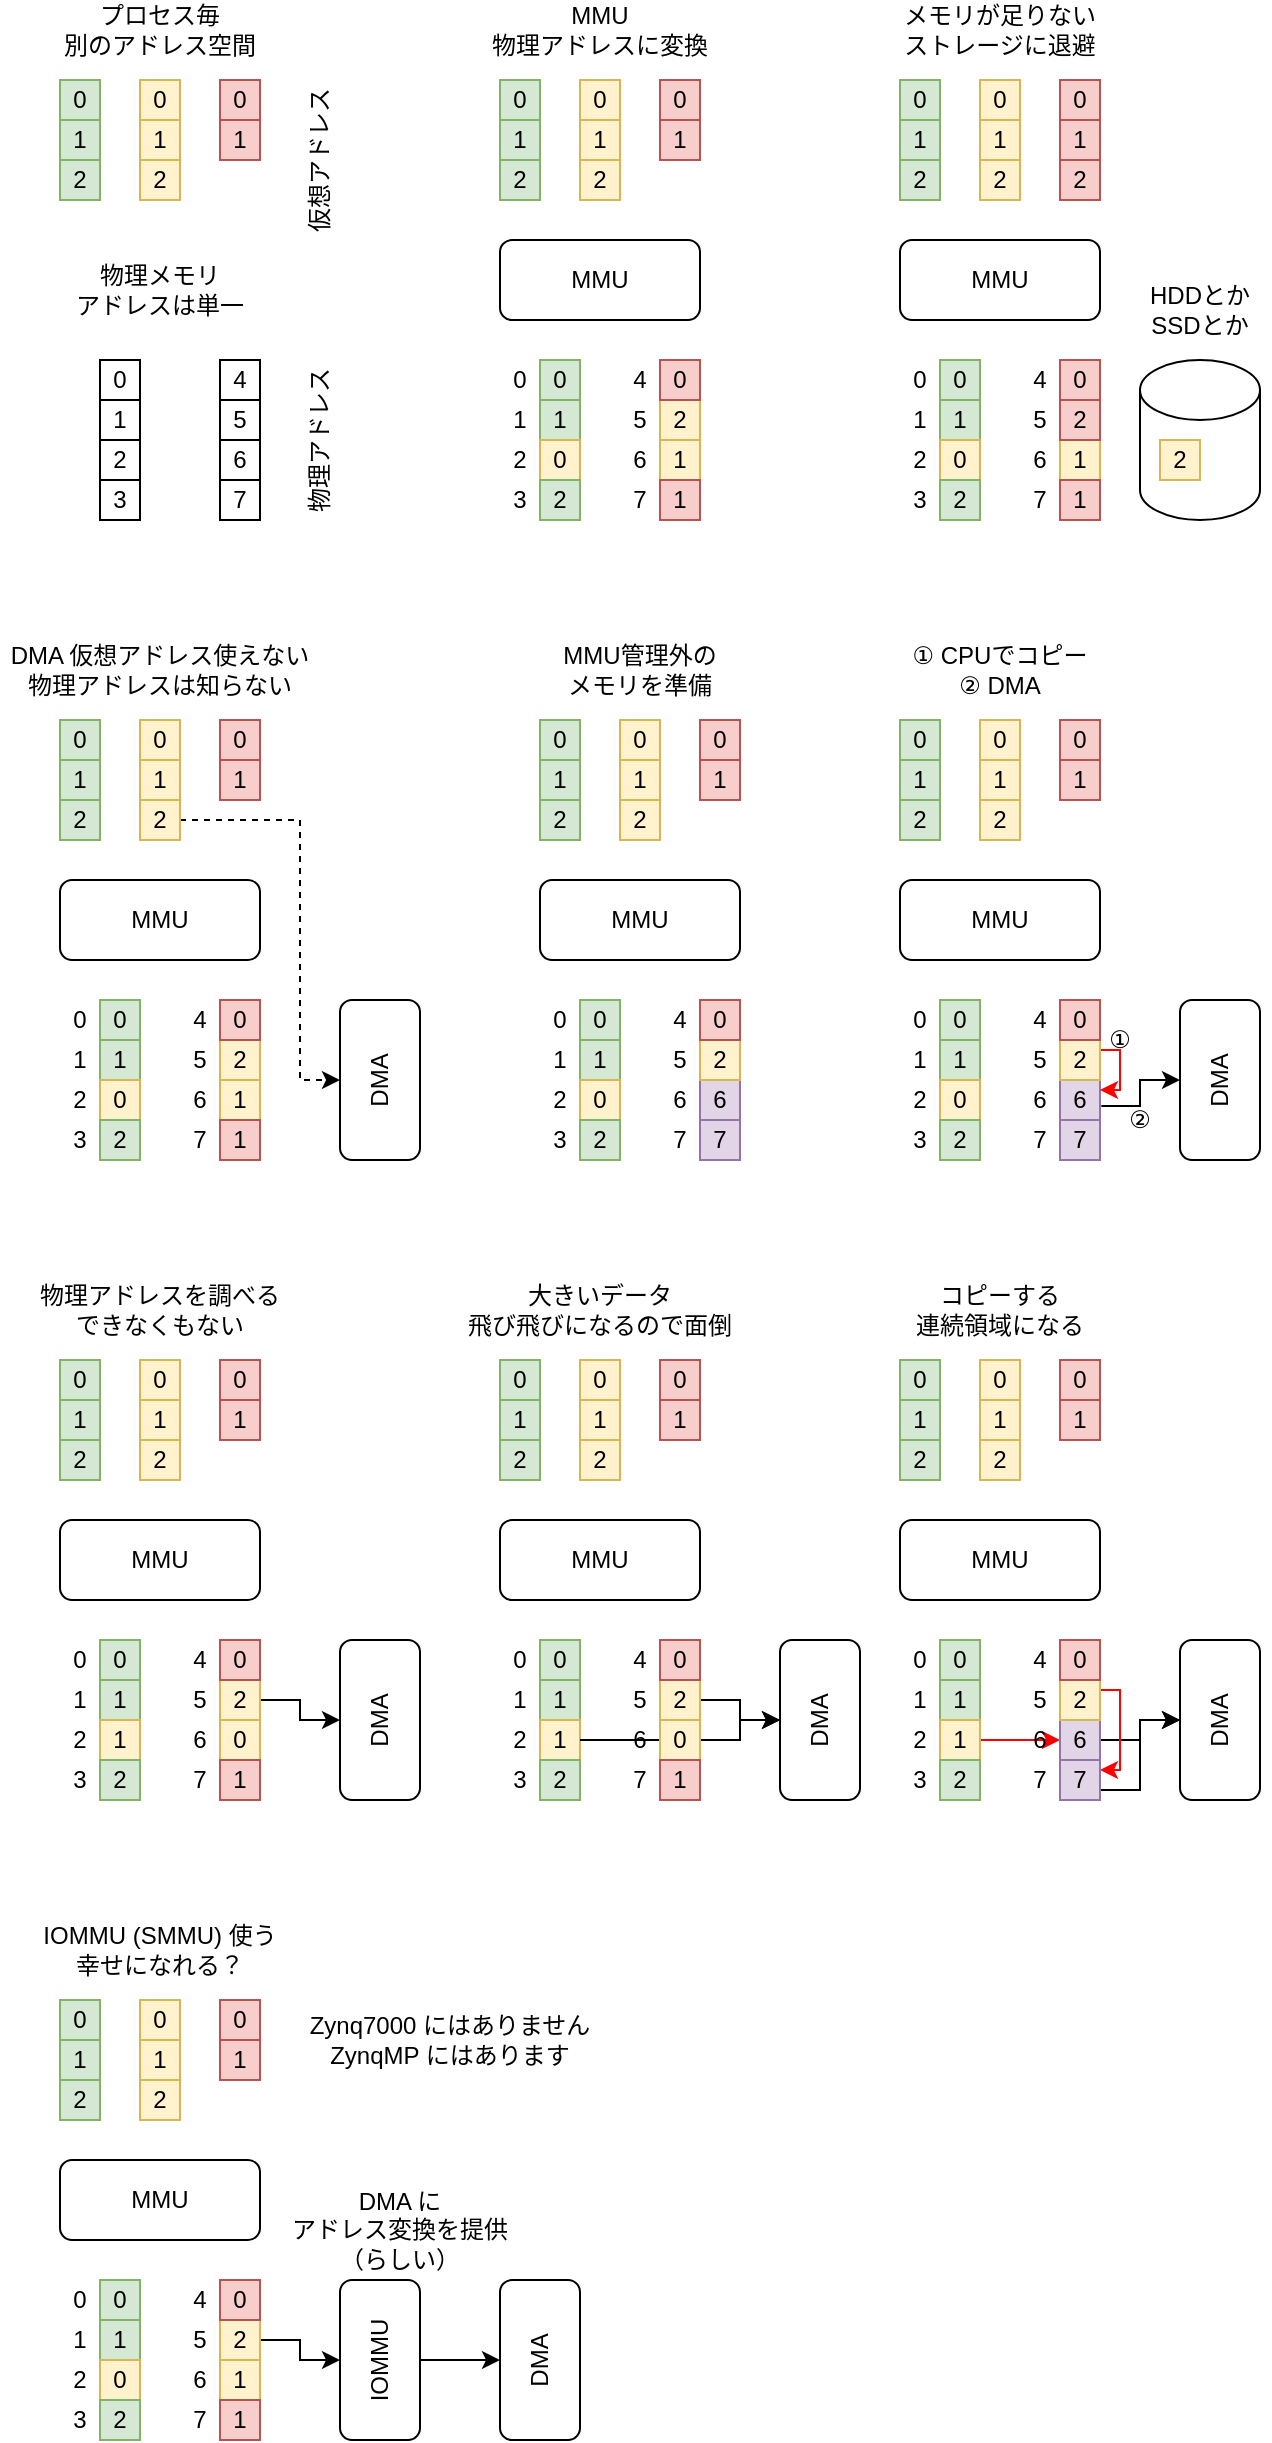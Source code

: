 <mxfile version="13.6.2" type="device"><diagram id="LxDV9afJdBoulexWqzup" name="ページ1"><mxGraphModel dx="1086" dy="966" grid="1" gridSize="10" guides="1" tooltips="1" connect="1" arrows="1" fold="1" page="1" pageScale="1" pageWidth="827" pageHeight="1169" math="0" shadow="0"><root><mxCell id="0"/><mxCell id="1" parent="0"/><mxCell id="asmMGtg5Ccg4xmSkEeLu-94" value="" style="shape=cylinder2;whiteSpace=wrap;html=1;boundedLbl=1;backgroundOutline=1;size=15;" parent="1" vertex="1"><mxGeometry x="600" y="300" width="60" height="80" as="geometry"/></mxCell><mxCell id="S-N18UPBbSxg0-epzey--2" value="プロセス毎&lt;br&gt;別のアドレス空間" style="text;html=1;strokeColor=none;fillColor=none;align=center;verticalAlign=middle;whiteSpace=wrap;rounded=0;" parent="1" vertex="1"><mxGeometry x="50" y="120" width="120" height="30" as="geometry"/></mxCell><mxCell id="S-N18UPBbSxg0-epzey--3" value="0" style="rounded=0;whiteSpace=wrap;html=1;fillColor=#d5e8d4;strokeColor=#82b366;" parent="1" vertex="1"><mxGeometry x="60" y="160" width="20" height="20" as="geometry"/></mxCell><mxCell id="asmMGtg5Ccg4xmSkEeLu-2" value="1" style="rounded=0;whiteSpace=wrap;html=1;fillColor=#d5e8d4;strokeColor=#82b366;" parent="1" vertex="1"><mxGeometry x="60" y="180" width="20" height="20" as="geometry"/></mxCell><mxCell id="asmMGtg5Ccg4xmSkEeLu-3" value="2" style="rounded=0;whiteSpace=wrap;html=1;fillColor=#d5e8d4;strokeColor=#82b366;" parent="1" vertex="1"><mxGeometry x="60" y="200" width="20" height="20" as="geometry"/></mxCell><mxCell id="asmMGtg5Ccg4xmSkEeLu-4" value="0" style="rounded=0;whiteSpace=wrap;html=1;fillColor=#fff2cc;strokeColor=#d6b656;" parent="1" vertex="1"><mxGeometry x="100" y="160" width="20" height="20" as="geometry"/></mxCell><mxCell id="asmMGtg5Ccg4xmSkEeLu-5" value="1" style="rounded=0;whiteSpace=wrap;html=1;fillColor=#fff2cc;strokeColor=#d6b656;" parent="1" vertex="1"><mxGeometry x="100" y="180" width="20" height="20" as="geometry"/></mxCell><mxCell id="asmMGtg5Ccg4xmSkEeLu-6" value="2" style="rounded=0;whiteSpace=wrap;html=1;fillColor=#fff2cc;strokeColor=#d6b656;" parent="1" vertex="1"><mxGeometry x="100" y="200" width="20" height="20" as="geometry"/></mxCell><mxCell id="asmMGtg5Ccg4xmSkEeLu-7" value="0" style="rounded=0;whiteSpace=wrap;html=1;fillColor=#f8cecc;strokeColor=#b85450;" parent="1" vertex="1"><mxGeometry x="140" y="160" width="20" height="20" as="geometry"/></mxCell><mxCell id="asmMGtg5Ccg4xmSkEeLu-8" value="1" style="rounded=0;whiteSpace=wrap;html=1;fillColor=#f8cecc;strokeColor=#b85450;" parent="1" vertex="1"><mxGeometry x="140" y="180" width="20" height="20" as="geometry"/></mxCell><mxCell id="asmMGtg5Ccg4xmSkEeLu-25" value="仮想アドレス" style="text;html=1;strokeColor=none;fillColor=none;align=center;verticalAlign=middle;whiteSpace=wrap;rounded=0;rotation=-90;" parent="1" vertex="1"><mxGeometry x="150" y="190" width="80" height="20" as="geometry"/></mxCell><mxCell id="asmMGtg5Ccg4xmSkEeLu-26" value="物理アドレス" style="text;html=1;strokeColor=none;fillColor=none;align=center;verticalAlign=middle;whiteSpace=wrap;rounded=0;rotation=-90;" parent="1" vertex="1"><mxGeometry x="150" y="330" width="80" height="20" as="geometry"/></mxCell><mxCell id="asmMGtg5Ccg4xmSkEeLu-28" value="MMU" style="rounded=1;whiteSpace=wrap;html=1;" parent="1" vertex="1"><mxGeometry x="280" y="240" width="100" height="40" as="geometry"/></mxCell><mxCell id="asmMGtg5Ccg4xmSkEeLu-29" value="MMU&lt;br&gt;物理アドレスに変換" style="text;html=1;strokeColor=none;fillColor=none;align=center;verticalAlign=middle;whiteSpace=wrap;rounded=0;" parent="1" vertex="1"><mxGeometry x="270" y="120" width="120" height="30" as="geometry"/></mxCell><mxCell id="asmMGtg5Ccg4xmSkEeLu-30" value="0" style="rounded=0;whiteSpace=wrap;html=1;fillColor=#d5e8d4;strokeColor=#82b366;" parent="1" vertex="1"><mxGeometry x="280" y="160" width="20" height="20" as="geometry"/></mxCell><mxCell id="asmMGtg5Ccg4xmSkEeLu-31" value="1" style="rounded=0;whiteSpace=wrap;html=1;fillColor=#d5e8d4;strokeColor=#82b366;" parent="1" vertex="1"><mxGeometry x="280" y="180" width="20" height="20" as="geometry"/></mxCell><mxCell id="asmMGtg5Ccg4xmSkEeLu-32" value="2" style="rounded=0;whiteSpace=wrap;html=1;fillColor=#d5e8d4;strokeColor=#82b366;" parent="1" vertex="1"><mxGeometry x="280" y="200" width="20" height="20" as="geometry"/></mxCell><mxCell id="asmMGtg5Ccg4xmSkEeLu-33" value="0" style="rounded=0;whiteSpace=wrap;html=1;fillColor=#fff2cc;strokeColor=#d6b656;" parent="1" vertex="1"><mxGeometry x="320" y="160" width="20" height="20" as="geometry"/></mxCell><mxCell id="asmMGtg5Ccg4xmSkEeLu-34" value="1" style="rounded=0;whiteSpace=wrap;html=1;fillColor=#fff2cc;strokeColor=#d6b656;" parent="1" vertex="1"><mxGeometry x="320" y="180" width="20" height="20" as="geometry"/></mxCell><mxCell id="asmMGtg5Ccg4xmSkEeLu-35" value="2" style="rounded=0;whiteSpace=wrap;html=1;fillColor=#fff2cc;strokeColor=#d6b656;" parent="1" vertex="1"><mxGeometry x="320" y="200" width="20" height="20" as="geometry"/></mxCell><mxCell id="asmMGtg5Ccg4xmSkEeLu-36" value="0" style="rounded=0;whiteSpace=wrap;html=1;fillColor=#f8cecc;strokeColor=#b85450;" parent="1" vertex="1"><mxGeometry x="360" y="160" width="20" height="20" as="geometry"/></mxCell><mxCell id="asmMGtg5Ccg4xmSkEeLu-37" value="1" style="rounded=0;whiteSpace=wrap;html=1;fillColor=#f8cecc;strokeColor=#b85450;" parent="1" vertex="1"><mxGeometry x="360" y="180" width="20" height="20" as="geometry"/></mxCell><mxCell id="asmMGtg5Ccg4xmSkEeLu-38" value="0" style="rounded=0;whiteSpace=wrap;html=1;fillColor=#d5e8d4;strokeColor=#82b366;" parent="1" vertex="1"><mxGeometry x="300" y="300" width="20" height="20" as="geometry"/></mxCell><mxCell id="asmMGtg5Ccg4xmSkEeLu-39" value="1" style="rounded=0;whiteSpace=wrap;html=1;fillColor=#d5e8d4;strokeColor=#82b366;" parent="1" vertex="1"><mxGeometry x="300" y="320" width="20" height="20" as="geometry"/></mxCell><mxCell id="asmMGtg5Ccg4xmSkEeLu-40" value="0" style="rounded=0;whiteSpace=wrap;html=1;fillColor=#fff2cc;strokeColor=#d6b656;" parent="1" vertex="1"><mxGeometry x="300" y="340" width="20" height="20" as="geometry"/></mxCell><mxCell id="asmMGtg5Ccg4xmSkEeLu-41" value="2" style="rounded=0;whiteSpace=wrap;html=1;fillColor=#d5e8d4;strokeColor=#82b366;" parent="1" vertex="1"><mxGeometry x="300" y="360" width="20" height="20" as="geometry"/></mxCell><mxCell id="asmMGtg5Ccg4xmSkEeLu-42" value="1" style="rounded=0;whiteSpace=wrap;html=1;fillColor=#fff2cc;strokeColor=#d6b656;" parent="1" vertex="1"><mxGeometry x="360" y="340" width="20" height="20" as="geometry"/></mxCell><mxCell id="asmMGtg5Ccg4xmSkEeLu-43" value="2" style="rounded=0;whiteSpace=wrap;html=1;fillColor=#fff2cc;strokeColor=#d6b656;" parent="1" vertex="1"><mxGeometry x="360" y="320" width="20" height="20" as="geometry"/></mxCell><mxCell id="asmMGtg5Ccg4xmSkEeLu-44" value="1" style="rounded=0;whiteSpace=wrap;html=1;fillColor=#f8cecc;strokeColor=#b85450;" parent="1" vertex="1"><mxGeometry x="360" y="360" width="20" height="20" as="geometry"/></mxCell><mxCell id="asmMGtg5Ccg4xmSkEeLu-45" value="0" style="rounded=0;whiteSpace=wrap;html=1;fillColor=#f8cecc;strokeColor=#b85450;" parent="1" vertex="1"><mxGeometry x="360" y="300" width="20" height="20" as="geometry"/></mxCell><mxCell id="asmMGtg5Ccg4xmSkEeLu-46" value="0" style="text;html=1;strokeColor=none;fillColor=none;align=center;verticalAlign=middle;whiteSpace=wrap;rounded=0;" parent="1" vertex="1"><mxGeometry x="280" y="300" width="20" height="20" as="geometry"/></mxCell><mxCell id="asmMGtg5Ccg4xmSkEeLu-47" value="1" style="text;html=1;strokeColor=none;fillColor=none;align=center;verticalAlign=middle;whiteSpace=wrap;rounded=0;" parent="1" vertex="1"><mxGeometry x="280" y="320" width="20" height="20" as="geometry"/></mxCell><mxCell id="asmMGtg5Ccg4xmSkEeLu-48" value="2" style="text;html=1;strokeColor=none;fillColor=none;align=center;verticalAlign=middle;whiteSpace=wrap;rounded=0;" parent="1" vertex="1"><mxGeometry x="280" y="340" width="20" height="20" as="geometry"/></mxCell><mxCell id="asmMGtg5Ccg4xmSkEeLu-49" value="3" style="text;html=1;strokeColor=none;fillColor=none;align=center;verticalAlign=middle;whiteSpace=wrap;rounded=0;" parent="1" vertex="1"><mxGeometry x="280" y="360" width="20" height="20" as="geometry"/></mxCell><mxCell id="asmMGtg5Ccg4xmSkEeLu-50" value="4" style="text;html=1;strokeColor=none;fillColor=none;align=center;verticalAlign=middle;whiteSpace=wrap;rounded=0;" parent="1" vertex="1"><mxGeometry x="340" y="300" width="20" height="20" as="geometry"/></mxCell><mxCell id="asmMGtg5Ccg4xmSkEeLu-51" value="5" style="text;html=1;strokeColor=none;fillColor=none;align=center;verticalAlign=middle;whiteSpace=wrap;rounded=0;" parent="1" vertex="1"><mxGeometry x="340" y="320" width="20" height="20" as="geometry"/></mxCell><mxCell id="asmMGtg5Ccg4xmSkEeLu-52" value="7" style="text;html=1;strokeColor=none;fillColor=none;align=center;verticalAlign=middle;whiteSpace=wrap;rounded=0;" parent="1" vertex="1"><mxGeometry x="340" y="360" width="20" height="20" as="geometry"/></mxCell><mxCell id="asmMGtg5Ccg4xmSkEeLu-53" value="6" style="text;html=1;strokeColor=none;fillColor=none;align=center;verticalAlign=middle;whiteSpace=wrap;rounded=0;" parent="1" vertex="1"><mxGeometry x="340" y="340" width="20" height="20" as="geometry"/></mxCell><mxCell id="asmMGtg5Ccg4xmSkEeLu-56" value="0" style="rounded=0;whiteSpace=wrap;html=1;" parent="1" vertex="1"><mxGeometry x="80" y="300" width="20" height="20" as="geometry"/></mxCell><mxCell id="asmMGtg5Ccg4xmSkEeLu-57" value="1" style="rounded=0;whiteSpace=wrap;html=1;" parent="1" vertex="1"><mxGeometry x="80" y="320" width="20" height="20" as="geometry"/></mxCell><mxCell id="asmMGtg5Ccg4xmSkEeLu-58" value="2" style="rounded=0;whiteSpace=wrap;html=1;" parent="1" vertex="1"><mxGeometry x="80" y="340" width="20" height="20" as="geometry"/></mxCell><mxCell id="asmMGtg5Ccg4xmSkEeLu-59" value="3" style="rounded=0;whiteSpace=wrap;html=1;" parent="1" vertex="1"><mxGeometry x="80" y="360" width="20" height="20" as="geometry"/></mxCell><mxCell id="asmMGtg5Ccg4xmSkEeLu-60" value="4" style="rounded=0;whiteSpace=wrap;html=1;" parent="1" vertex="1"><mxGeometry x="140" y="300" width="20" height="20" as="geometry"/></mxCell><mxCell id="asmMGtg5Ccg4xmSkEeLu-61" value="5" style="rounded=0;whiteSpace=wrap;html=1;" parent="1" vertex="1"><mxGeometry x="140" y="320" width="20" height="20" as="geometry"/></mxCell><mxCell id="asmMGtg5Ccg4xmSkEeLu-62" value="6" style="rounded=0;whiteSpace=wrap;html=1;" parent="1" vertex="1"><mxGeometry x="140" y="340" width="20" height="20" as="geometry"/></mxCell><mxCell id="asmMGtg5Ccg4xmSkEeLu-63" value="7" style="rounded=0;whiteSpace=wrap;html=1;" parent="1" vertex="1"><mxGeometry x="140" y="360" width="20" height="20" as="geometry"/></mxCell><mxCell id="asmMGtg5Ccg4xmSkEeLu-64" value="物理メモリ&lt;br&gt;アドレスは単一" style="text;html=1;strokeColor=none;fillColor=none;align=center;verticalAlign=middle;whiteSpace=wrap;rounded=0;" parent="1" vertex="1"><mxGeometry x="50" y="250" width="120" height="30" as="geometry"/></mxCell><mxCell id="asmMGtg5Ccg4xmSkEeLu-65" value="MMU" style="rounded=1;whiteSpace=wrap;html=1;" parent="1" vertex="1"><mxGeometry x="480" y="240" width="100" height="40" as="geometry"/></mxCell><mxCell id="asmMGtg5Ccg4xmSkEeLu-66" value="メモリが足りない&lt;br&gt;ストレージに退避" style="text;html=1;strokeColor=none;fillColor=none;align=center;verticalAlign=middle;whiteSpace=wrap;rounded=0;" parent="1" vertex="1"><mxGeometry x="470" y="120" width="120" height="30" as="geometry"/></mxCell><mxCell id="asmMGtg5Ccg4xmSkEeLu-67" value="0" style="rounded=0;whiteSpace=wrap;html=1;fillColor=#d5e8d4;strokeColor=#82b366;" parent="1" vertex="1"><mxGeometry x="480" y="160" width="20" height="20" as="geometry"/></mxCell><mxCell id="asmMGtg5Ccg4xmSkEeLu-68" value="1" style="rounded=0;whiteSpace=wrap;html=1;fillColor=#d5e8d4;strokeColor=#82b366;" parent="1" vertex="1"><mxGeometry x="480" y="180" width="20" height="20" as="geometry"/></mxCell><mxCell id="asmMGtg5Ccg4xmSkEeLu-69" value="2" style="rounded=0;whiteSpace=wrap;html=1;fillColor=#d5e8d4;strokeColor=#82b366;" parent="1" vertex="1"><mxGeometry x="480" y="200" width="20" height="20" as="geometry"/></mxCell><mxCell id="asmMGtg5Ccg4xmSkEeLu-70" value="0" style="rounded=0;whiteSpace=wrap;html=1;fillColor=#fff2cc;strokeColor=#d6b656;" parent="1" vertex="1"><mxGeometry x="520" y="160" width="20" height="20" as="geometry"/></mxCell><mxCell id="asmMGtg5Ccg4xmSkEeLu-71" value="1" style="rounded=0;whiteSpace=wrap;html=1;fillColor=#fff2cc;strokeColor=#d6b656;" parent="1" vertex="1"><mxGeometry x="520" y="180" width="20" height="20" as="geometry"/></mxCell><mxCell id="asmMGtg5Ccg4xmSkEeLu-72" value="2" style="rounded=0;whiteSpace=wrap;html=1;fillColor=#fff2cc;strokeColor=#d6b656;" parent="1" vertex="1"><mxGeometry x="520" y="200" width="20" height="20" as="geometry"/></mxCell><mxCell id="asmMGtg5Ccg4xmSkEeLu-73" value="0" style="rounded=0;whiteSpace=wrap;html=1;fillColor=#f8cecc;strokeColor=#b85450;" parent="1" vertex="1"><mxGeometry x="560" y="160" width="20" height="20" as="geometry"/></mxCell><mxCell id="asmMGtg5Ccg4xmSkEeLu-74" value="1" style="rounded=0;whiteSpace=wrap;html=1;fillColor=#f8cecc;strokeColor=#b85450;" parent="1" vertex="1"><mxGeometry x="560" y="180" width="20" height="20" as="geometry"/></mxCell><mxCell id="asmMGtg5Ccg4xmSkEeLu-75" value="0" style="rounded=0;whiteSpace=wrap;html=1;fillColor=#d5e8d4;strokeColor=#82b366;" parent="1" vertex="1"><mxGeometry x="500" y="300" width="20" height="20" as="geometry"/></mxCell><mxCell id="asmMGtg5Ccg4xmSkEeLu-76" value="1" style="rounded=0;whiteSpace=wrap;html=1;fillColor=#d5e8d4;strokeColor=#82b366;" parent="1" vertex="1"><mxGeometry x="500" y="320" width="20" height="20" as="geometry"/></mxCell><mxCell id="asmMGtg5Ccg4xmSkEeLu-77" value="0" style="rounded=0;whiteSpace=wrap;html=1;fillColor=#fff2cc;strokeColor=#d6b656;" parent="1" vertex="1"><mxGeometry x="500" y="340" width="20" height="20" as="geometry"/></mxCell><mxCell id="asmMGtg5Ccg4xmSkEeLu-78" value="2" style="rounded=0;whiteSpace=wrap;html=1;fillColor=#d5e8d4;strokeColor=#82b366;" parent="1" vertex="1"><mxGeometry x="500" y="360" width="20" height="20" as="geometry"/></mxCell><mxCell id="asmMGtg5Ccg4xmSkEeLu-79" value="1" style="rounded=0;whiteSpace=wrap;html=1;fillColor=#fff2cc;strokeColor=#d6b656;" parent="1" vertex="1"><mxGeometry x="560" y="340" width="20" height="20" as="geometry"/></mxCell><mxCell id="asmMGtg5Ccg4xmSkEeLu-80" value="2" style="rounded=0;whiteSpace=wrap;html=1;fillColor=#fff2cc;strokeColor=#d6b656;" parent="1" vertex="1"><mxGeometry x="610" y="340" width="20" height="20" as="geometry"/></mxCell><mxCell id="asmMGtg5Ccg4xmSkEeLu-81" value="1" style="rounded=0;whiteSpace=wrap;html=1;fillColor=#f8cecc;strokeColor=#b85450;" parent="1" vertex="1"><mxGeometry x="560" y="360" width="20" height="20" as="geometry"/></mxCell><mxCell id="asmMGtg5Ccg4xmSkEeLu-82" value="0" style="rounded=0;whiteSpace=wrap;html=1;fillColor=#f8cecc;strokeColor=#b85450;" parent="1" vertex="1"><mxGeometry x="560" y="300" width="20" height="20" as="geometry"/></mxCell><mxCell id="asmMGtg5Ccg4xmSkEeLu-83" value="0" style="text;html=1;strokeColor=none;fillColor=none;align=center;verticalAlign=middle;whiteSpace=wrap;rounded=0;" parent="1" vertex="1"><mxGeometry x="480" y="300" width="20" height="20" as="geometry"/></mxCell><mxCell id="asmMGtg5Ccg4xmSkEeLu-84" value="1" style="text;html=1;strokeColor=none;fillColor=none;align=center;verticalAlign=middle;whiteSpace=wrap;rounded=0;" parent="1" vertex="1"><mxGeometry x="480" y="320" width="20" height="20" as="geometry"/></mxCell><mxCell id="asmMGtg5Ccg4xmSkEeLu-85" value="2" style="text;html=1;strokeColor=none;fillColor=none;align=center;verticalAlign=middle;whiteSpace=wrap;rounded=0;" parent="1" vertex="1"><mxGeometry x="480" y="340" width="20" height="20" as="geometry"/></mxCell><mxCell id="asmMGtg5Ccg4xmSkEeLu-86" value="3" style="text;html=1;strokeColor=none;fillColor=none;align=center;verticalAlign=middle;whiteSpace=wrap;rounded=0;" parent="1" vertex="1"><mxGeometry x="480" y="360" width="20" height="20" as="geometry"/></mxCell><mxCell id="asmMGtg5Ccg4xmSkEeLu-87" value="4" style="text;html=1;strokeColor=none;fillColor=none;align=center;verticalAlign=middle;whiteSpace=wrap;rounded=0;" parent="1" vertex="1"><mxGeometry x="540" y="300" width="20" height="20" as="geometry"/></mxCell><mxCell id="asmMGtg5Ccg4xmSkEeLu-88" value="5" style="text;html=1;strokeColor=none;fillColor=none;align=center;verticalAlign=middle;whiteSpace=wrap;rounded=0;" parent="1" vertex="1"><mxGeometry x="540" y="320" width="20" height="20" as="geometry"/></mxCell><mxCell id="asmMGtg5Ccg4xmSkEeLu-89" value="7" style="text;html=1;strokeColor=none;fillColor=none;align=center;verticalAlign=middle;whiteSpace=wrap;rounded=0;" parent="1" vertex="1"><mxGeometry x="540" y="360" width="20" height="20" as="geometry"/></mxCell><mxCell id="asmMGtg5Ccg4xmSkEeLu-90" value="6" style="text;html=1;strokeColor=none;fillColor=none;align=center;verticalAlign=middle;whiteSpace=wrap;rounded=0;" parent="1" vertex="1"><mxGeometry x="540" y="340" width="20" height="20" as="geometry"/></mxCell><mxCell id="asmMGtg5Ccg4xmSkEeLu-93" value="2" style="rounded=0;whiteSpace=wrap;html=1;fillColor=#f8cecc;strokeColor=#b85450;" parent="1" vertex="1"><mxGeometry x="560" y="200" width="20" height="20" as="geometry"/></mxCell><mxCell id="asmMGtg5Ccg4xmSkEeLu-95" value="2" style="rounded=0;whiteSpace=wrap;html=1;fillColor=#f8cecc;strokeColor=#b85450;" parent="1" vertex="1"><mxGeometry x="560" y="320" width="20" height="20" as="geometry"/></mxCell><mxCell id="asmMGtg5Ccg4xmSkEeLu-96" value="HDDとか&lt;br&gt;SSDとか" style="text;html=1;strokeColor=none;fillColor=none;align=center;verticalAlign=middle;whiteSpace=wrap;rounded=0;" parent="1" vertex="1"><mxGeometry x="595" y="260" width="70" height="30" as="geometry"/></mxCell><mxCell id="asmMGtg5Ccg4xmSkEeLu-97" value="MMU" style="rounded=1;whiteSpace=wrap;html=1;" parent="1" vertex="1"><mxGeometry x="60" y="560" width="100" height="40" as="geometry"/></mxCell><mxCell id="asmMGtg5Ccg4xmSkEeLu-98" value="DMA 仮想アドレス使えない&lt;br&gt;物理アドレスは知らない" style="text;html=1;strokeColor=none;fillColor=none;align=center;verticalAlign=middle;whiteSpace=wrap;rounded=0;" parent="1" vertex="1"><mxGeometry x="30" y="440" width="160" height="30" as="geometry"/></mxCell><mxCell id="asmMGtg5Ccg4xmSkEeLu-99" value="0" style="rounded=0;whiteSpace=wrap;html=1;fillColor=#d5e8d4;strokeColor=#82b366;" parent="1" vertex="1"><mxGeometry x="60" y="480" width="20" height="20" as="geometry"/></mxCell><mxCell id="asmMGtg5Ccg4xmSkEeLu-100" value="1" style="rounded=0;whiteSpace=wrap;html=1;fillColor=#d5e8d4;strokeColor=#82b366;" parent="1" vertex="1"><mxGeometry x="60" y="500" width="20" height="20" as="geometry"/></mxCell><mxCell id="asmMGtg5Ccg4xmSkEeLu-101" value="2" style="rounded=0;whiteSpace=wrap;html=1;fillColor=#d5e8d4;strokeColor=#82b366;" parent="1" vertex="1"><mxGeometry x="60" y="520" width="20" height="20" as="geometry"/></mxCell><mxCell id="asmMGtg5Ccg4xmSkEeLu-102" value="0" style="rounded=0;whiteSpace=wrap;html=1;fillColor=#fff2cc;strokeColor=#d6b656;" parent="1" vertex="1"><mxGeometry x="100" y="480" width="20" height="20" as="geometry"/></mxCell><mxCell id="asmMGtg5Ccg4xmSkEeLu-103" value="1" style="rounded=0;whiteSpace=wrap;html=1;fillColor=#fff2cc;strokeColor=#d6b656;" parent="1" vertex="1"><mxGeometry x="100" y="500" width="20" height="20" as="geometry"/></mxCell><mxCell id="72JGItBhYwvqbN_5Bset-3" style="edgeStyle=orthogonalEdgeStyle;rounded=0;orthogonalLoop=1;jettySize=auto;html=1;exitX=1;exitY=0.5;exitDx=0;exitDy=0;entryX=0.5;entryY=0;entryDx=0;entryDy=0;dashed=1;" parent="1" source="asmMGtg5Ccg4xmSkEeLu-104" target="asmMGtg5Ccg4xmSkEeLu-123" edge="1"><mxGeometry relative="1" as="geometry"><Array as="points"><mxPoint x="180" y="530"/><mxPoint x="180" y="660"/></Array></mxGeometry></mxCell><mxCell id="asmMGtg5Ccg4xmSkEeLu-104" value="2" style="rounded=0;whiteSpace=wrap;html=1;fillColor=#fff2cc;strokeColor=#d6b656;" parent="1" vertex="1"><mxGeometry x="100" y="520" width="20" height="20" as="geometry"/></mxCell><mxCell id="asmMGtg5Ccg4xmSkEeLu-105" value="0" style="rounded=0;whiteSpace=wrap;html=1;fillColor=#f8cecc;strokeColor=#b85450;" parent="1" vertex="1"><mxGeometry x="140" y="480" width="20" height="20" as="geometry"/></mxCell><mxCell id="asmMGtg5Ccg4xmSkEeLu-106" value="1" style="rounded=0;whiteSpace=wrap;html=1;fillColor=#f8cecc;strokeColor=#b85450;" parent="1" vertex="1"><mxGeometry x="140" y="500" width="20" height="20" as="geometry"/></mxCell><mxCell id="asmMGtg5Ccg4xmSkEeLu-107" value="0" style="rounded=0;whiteSpace=wrap;html=1;fillColor=#d5e8d4;strokeColor=#82b366;" parent="1" vertex="1"><mxGeometry x="80" y="620" width="20" height="20" as="geometry"/></mxCell><mxCell id="asmMGtg5Ccg4xmSkEeLu-108" value="1" style="rounded=0;whiteSpace=wrap;html=1;fillColor=#d5e8d4;strokeColor=#82b366;" parent="1" vertex="1"><mxGeometry x="80" y="640" width="20" height="20" as="geometry"/></mxCell><mxCell id="asmMGtg5Ccg4xmSkEeLu-109" value="0" style="rounded=0;whiteSpace=wrap;html=1;fillColor=#fff2cc;strokeColor=#d6b656;" parent="1" vertex="1"><mxGeometry x="80" y="660" width="20" height="20" as="geometry"/></mxCell><mxCell id="asmMGtg5Ccg4xmSkEeLu-110" value="2" style="rounded=0;whiteSpace=wrap;html=1;fillColor=#d5e8d4;strokeColor=#82b366;" parent="1" vertex="1"><mxGeometry x="80" y="680" width="20" height="20" as="geometry"/></mxCell><mxCell id="asmMGtg5Ccg4xmSkEeLu-111" value="1" style="rounded=0;whiteSpace=wrap;html=1;fillColor=#fff2cc;strokeColor=#d6b656;" parent="1" vertex="1"><mxGeometry x="140" y="660" width="20" height="20" as="geometry"/></mxCell><mxCell id="asmMGtg5Ccg4xmSkEeLu-112" value="2" style="rounded=0;whiteSpace=wrap;html=1;fillColor=#fff2cc;strokeColor=#d6b656;" parent="1" vertex="1"><mxGeometry x="140" y="640" width="20" height="20" as="geometry"/></mxCell><mxCell id="asmMGtg5Ccg4xmSkEeLu-113" value="1" style="rounded=0;whiteSpace=wrap;html=1;fillColor=#f8cecc;strokeColor=#b85450;" parent="1" vertex="1"><mxGeometry x="140" y="680" width="20" height="20" as="geometry"/></mxCell><mxCell id="asmMGtg5Ccg4xmSkEeLu-114" value="0" style="rounded=0;whiteSpace=wrap;html=1;fillColor=#f8cecc;strokeColor=#b85450;" parent="1" vertex="1"><mxGeometry x="140" y="620" width="20" height="20" as="geometry"/></mxCell><mxCell id="asmMGtg5Ccg4xmSkEeLu-115" value="0" style="text;html=1;strokeColor=none;fillColor=none;align=center;verticalAlign=middle;whiteSpace=wrap;rounded=0;" parent="1" vertex="1"><mxGeometry x="60" y="620" width="20" height="20" as="geometry"/></mxCell><mxCell id="asmMGtg5Ccg4xmSkEeLu-116" value="1" style="text;html=1;strokeColor=none;fillColor=none;align=center;verticalAlign=middle;whiteSpace=wrap;rounded=0;" parent="1" vertex="1"><mxGeometry x="60" y="640" width="20" height="20" as="geometry"/></mxCell><mxCell id="asmMGtg5Ccg4xmSkEeLu-117" value="2" style="text;html=1;strokeColor=none;fillColor=none;align=center;verticalAlign=middle;whiteSpace=wrap;rounded=0;" parent="1" vertex="1"><mxGeometry x="60" y="660" width="20" height="20" as="geometry"/></mxCell><mxCell id="asmMGtg5Ccg4xmSkEeLu-118" value="3" style="text;html=1;strokeColor=none;fillColor=none;align=center;verticalAlign=middle;whiteSpace=wrap;rounded=0;" parent="1" vertex="1"><mxGeometry x="60" y="680" width="20" height="20" as="geometry"/></mxCell><mxCell id="asmMGtg5Ccg4xmSkEeLu-119" value="4" style="text;html=1;strokeColor=none;fillColor=none;align=center;verticalAlign=middle;whiteSpace=wrap;rounded=0;" parent="1" vertex="1"><mxGeometry x="120" y="620" width="20" height="20" as="geometry"/></mxCell><mxCell id="asmMGtg5Ccg4xmSkEeLu-120" value="5" style="text;html=1;strokeColor=none;fillColor=none;align=center;verticalAlign=middle;whiteSpace=wrap;rounded=0;" parent="1" vertex="1"><mxGeometry x="120" y="640" width="20" height="20" as="geometry"/></mxCell><mxCell id="asmMGtg5Ccg4xmSkEeLu-121" value="7" style="text;html=1;strokeColor=none;fillColor=none;align=center;verticalAlign=middle;whiteSpace=wrap;rounded=0;" parent="1" vertex="1"><mxGeometry x="120" y="680" width="20" height="20" as="geometry"/></mxCell><mxCell id="asmMGtg5Ccg4xmSkEeLu-122" value="6" style="text;html=1;strokeColor=none;fillColor=none;align=center;verticalAlign=middle;whiteSpace=wrap;rounded=0;" parent="1" vertex="1"><mxGeometry x="120" y="660" width="20" height="20" as="geometry"/></mxCell><mxCell id="asmMGtg5Ccg4xmSkEeLu-123" value="DMA" style="rounded=1;whiteSpace=wrap;html=1;rotation=-90;" parent="1" vertex="1"><mxGeometry x="180" y="640" width="80" height="40" as="geometry"/></mxCell><mxCell id="asmMGtg5Ccg4xmSkEeLu-126" value="MMU" style="rounded=1;whiteSpace=wrap;html=1;" parent="1" vertex="1"><mxGeometry x="300" y="560" width="100" height="40" as="geometry"/></mxCell><mxCell id="asmMGtg5Ccg4xmSkEeLu-127" value="MMU管理外の&lt;br&gt;メモリを準備" style="text;html=1;strokeColor=none;fillColor=none;align=center;verticalAlign=middle;whiteSpace=wrap;rounded=0;" parent="1" vertex="1"><mxGeometry x="280" y="440" width="140" height="30" as="geometry"/></mxCell><mxCell id="asmMGtg5Ccg4xmSkEeLu-128" value="0" style="rounded=0;whiteSpace=wrap;html=1;fillColor=#d5e8d4;strokeColor=#82b366;" parent="1" vertex="1"><mxGeometry x="300" y="480" width="20" height="20" as="geometry"/></mxCell><mxCell id="asmMGtg5Ccg4xmSkEeLu-129" value="1" style="rounded=0;whiteSpace=wrap;html=1;fillColor=#d5e8d4;strokeColor=#82b366;" parent="1" vertex="1"><mxGeometry x="300" y="500" width="20" height="20" as="geometry"/></mxCell><mxCell id="asmMGtg5Ccg4xmSkEeLu-130" value="2" style="rounded=0;whiteSpace=wrap;html=1;fillColor=#d5e8d4;strokeColor=#82b366;" parent="1" vertex="1"><mxGeometry x="300" y="520" width="20" height="20" as="geometry"/></mxCell><mxCell id="asmMGtg5Ccg4xmSkEeLu-131" value="0" style="rounded=0;whiteSpace=wrap;html=1;fillColor=#fff2cc;strokeColor=#d6b656;" parent="1" vertex="1"><mxGeometry x="340" y="480" width="20" height="20" as="geometry"/></mxCell><mxCell id="asmMGtg5Ccg4xmSkEeLu-132" value="1" style="rounded=0;whiteSpace=wrap;html=1;fillColor=#fff2cc;strokeColor=#d6b656;" parent="1" vertex="1"><mxGeometry x="340" y="500" width="20" height="20" as="geometry"/></mxCell><mxCell id="asmMGtg5Ccg4xmSkEeLu-133" value="2" style="rounded=0;whiteSpace=wrap;html=1;fillColor=#fff2cc;strokeColor=#d6b656;" parent="1" vertex="1"><mxGeometry x="340" y="520" width="20" height="20" as="geometry"/></mxCell><mxCell id="asmMGtg5Ccg4xmSkEeLu-134" value="0" style="rounded=0;whiteSpace=wrap;html=1;fillColor=#f8cecc;strokeColor=#b85450;" parent="1" vertex="1"><mxGeometry x="380" y="480" width="20" height="20" as="geometry"/></mxCell><mxCell id="asmMGtg5Ccg4xmSkEeLu-135" value="1" style="rounded=0;whiteSpace=wrap;html=1;fillColor=#f8cecc;strokeColor=#b85450;" parent="1" vertex="1"><mxGeometry x="380" y="500" width="20" height="20" as="geometry"/></mxCell><mxCell id="asmMGtg5Ccg4xmSkEeLu-136" value="0" style="rounded=0;whiteSpace=wrap;html=1;fillColor=#d5e8d4;strokeColor=#82b366;" parent="1" vertex="1"><mxGeometry x="320" y="620" width="20" height="20" as="geometry"/></mxCell><mxCell id="asmMGtg5Ccg4xmSkEeLu-137" value="1" style="rounded=0;whiteSpace=wrap;html=1;fillColor=#d5e8d4;strokeColor=#82b366;" parent="1" vertex="1"><mxGeometry x="320" y="640" width="20" height="20" as="geometry"/></mxCell><mxCell id="asmMGtg5Ccg4xmSkEeLu-138" value="0" style="rounded=0;whiteSpace=wrap;html=1;fillColor=#fff2cc;strokeColor=#d6b656;" parent="1" vertex="1"><mxGeometry x="320" y="660" width="20" height="20" as="geometry"/></mxCell><mxCell id="asmMGtg5Ccg4xmSkEeLu-139" value="2" style="rounded=0;whiteSpace=wrap;html=1;fillColor=#d5e8d4;strokeColor=#82b366;" parent="1" vertex="1"><mxGeometry x="320" y="680" width="20" height="20" as="geometry"/></mxCell><mxCell id="asmMGtg5Ccg4xmSkEeLu-140" value="6" style="rounded=0;whiteSpace=wrap;html=1;fillColor=#e1d5e7;strokeColor=#9673a6;" parent="1" vertex="1"><mxGeometry x="380" y="660" width="20" height="20" as="geometry"/></mxCell><mxCell id="asmMGtg5Ccg4xmSkEeLu-142" value="2" style="rounded=0;whiteSpace=wrap;html=1;fillColor=#fff2cc;strokeColor=#d6b656;" parent="1" vertex="1"><mxGeometry x="380" y="640" width="20" height="20" as="geometry"/></mxCell><mxCell id="asmMGtg5Ccg4xmSkEeLu-143" value="7" style="rounded=0;whiteSpace=wrap;html=1;fillColor=#e1d5e7;strokeColor=#9673a6;" parent="1" vertex="1"><mxGeometry x="380" y="680" width="20" height="20" as="geometry"/></mxCell><mxCell id="asmMGtg5Ccg4xmSkEeLu-144" value="0" style="rounded=0;whiteSpace=wrap;html=1;fillColor=#f8cecc;strokeColor=#b85450;" parent="1" vertex="1"><mxGeometry x="380" y="620" width="20" height="20" as="geometry"/></mxCell><mxCell id="asmMGtg5Ccg4xmSkEeLu-145" value="0" style="text;html=1;strokeColor=none;fillColor=none;align=center;verticalAlign=middle;whiteSpace=wrap;rounded=0;" parent="1" vertex="1"><mxGeometry x="300" y="620" width="20" height="20" as="geometry"/></mxCell><mxCell id="asmMGtg5Ccg4xmSkEeLu-146" value="1" style="text;html=1;strokeColor=none;fillColor=none;align=center;verticalAlign=middle;whiteSpace=wrap;rounded=0;" parent="1" vertex="1"><mxGeometry x="300" y="640" width="20" height="20" as="geometry"/></mxCell><mxCell id="asmMGtg5Ccg4xmSkEeLu-147" value="2" style="text;html=1;strokeColor=none;fillColor=none;align=center;verticalAlign=middle;whiteSpace=wrap;rounded=0;" parent="1" vertex="1"><mxGeometry x="300" y="660" width="20" height="20" as="geometry"/></mxCell><mxCell id="asmMGtg5Ccg4xmSkEeLu-148" value="3" style="text;html=1;strokeColor=none;fillColor=none;align=center;verticalAlign=middle;whiteSpace=wrap;rounded=0;" parent="1" vertex="1"><mxGeometry x="300" y="680" width="20" height="20" as="geometry"/></mxCell><mxCell id="asmMGtg5Ccg4xmSkEeLu-149" value="4" style="text;html=1;strokeColor=none;fillColor=none;align=center;verticalAlign=middle;whiteSpace=wrap;rounded=0;" parent="1" vertex="1"><mxGeometry x="360" y="620" width="20" height="20" as="geometry"/></mxCell><mxCell id="asmMGtg5Ccg4xmSkEeLu-150" value="5" style="text;html=1;strokeColor=none;fillColor=none;align=center;verticalAlign=middle;whiteSpace=wrap;rounded=0;" parent="1" vertex="1"><mxGeometry x="360" y="640" width="20" height="20" as="geometry"/></mxCell><mxCell id="asmMGtg5Ccg4xmSkEeLu-151" value="7" style="text;html=1;strokeColor=none;fillColor=none;align=center;verticalAlign=middle;whiteSpace=wrap;rounded=0;" parent="1" vertex="1"><mxGeometry x="360" y="680" width="20" height="20" as="geometry"/></mxCell><mxCell id="asmMGtg5Ccg4xmSkEeLu-152" value="6" style="text;html=1;strokeColor=none;fillColor=none;align=center;verticalAlign=middle;whiteSpace=wrap;rounded=0;" parent="1" vertex="1"><mxGeometry x="360" y="660" width="20" height="20" as="geometry"/></mxCell><mxCell id="asmMGtg5Ccg4xmSkEeLu-155" value="MMU" style="rounded=1;whiteSpace=wrap;html=1;" parent="1" vertex="1"><mxGeometry x="480" y="560" width="100" height="40" as="geometry"/></mxCell><mxCell id="asmMGtg5Ccg4xmSkEeLu-156" value="① CPUでコピー&lt;br&gt;② DMA" style="text;html=1;strokeColor=none;fillColor=none;align=center;verticalAlign=middle;whiteSpace=wrap;rounded=0;" parent="1" vertex="1"><mxGeometry x="460" y="440" width="140" height="30" as="geometry"/></mxCell><mxCell id="asmMGtg5Ccg4xmSkEeLu-157" value="0" style="rounded=0;whiteSpace=wrap;html=1;fillColor=#d5e8d4;strokeColor=#82b366;" parent="1" vertex="1"><mxGeometry x="480" y="480" width="20" height="20" as="geometry"/></mxCell><mxCell id="asmMGtg5Ccg4xmSkEeLu-158" value="1" style="rounded=0;whiteSpace=wrap;html=1;fillColor=#d5e8d4;strokeColor=#82b366;" parent="1" vertex="1"><mxGeometry x="480" y="500" width="20" height="20" as="geometry"/></mxCell><mxCell id="asmMGtg5Ccg4xmSkEeLu-159" value="2" style="rounded=0;whiteSpace=wrap;html=1;fillColor=#d5e8d4;strokeColor=#82b366;" parent="1" vertex="1"><mxGeometry x="480" y="520" width="20" height="20" as="geometry"/></mxCell><mxCell id="asmMGtg5Ccg4xmSkEeLu-160" value="0" style="rounded=0;whiteSpace=wrap;html=1;fillColor=#fff2cc;strokeColor=#d6b656;" parent="1" vertex="1"><mxGeometry x="520" y="480" width="20" height="20" as="geometry"/></mxCell><mxCell id="asmMGtg5Ccg4xmSkEeLu-161" value="1" style="rounded=0;whiteSpace=wrap;html=1;fillColor=#fff2cc;strokeColor=#d6b656;" parent="1" vertex="1"><mxGeometry x="520" y="500" width="20" height="20" as="geometry"/></mxCell><mxCell id="asmMGtg5Ccg4xmSkEeLu-162" value="2" style="rounded=0;whiteSpace=wrap;html=1;fillColor=#fff2cc;strokeColor=#d6b656;" parent="1" vertex="1"><mxGeometry x="520" y="520" width="20" height="20" as="geometry"/></mxCell><mxCell id="asmMGtg5Ccg4xmSkEeLu-163" value="0" style="rounded=0;whiteSpace=wrap;html=1;fillColor=#f8cecc;strokeColor=#b85450;" parent="1" vertex="1"><mxGeometry x="560" y="480" width="20" height="20" as="geometry"/></mxCell><mxCell id="asmMGtg5Ccg4xmSkEeLu-164" value="1" style="rounded=0;whiteSpace=wrap;html=1;fillColor=#f8cecc;strokeColor=#b85450;" parent="1" vertex="1"><mxGeometry x="560" y="500" width="20" height="20" as="geometry"/></mxCell><mxCell id="asmMGtg5Ccg4xmSkEeLu-165" value="0" style="rounded=0;whiteSpace=wrap;html=1;fillColor=#d5e8d4;strokeColor=#82b366;" parent="1" vertex="1"><mxGeometry x="500" y="620" width="20" height="20" as="geometry"/></mxCell><mxCell id="asmMGtg5Ccg4xmSkEeLu-166" value="1" style="rounded=0;whiteSpace=wrap;html=1;fillColor=#d5e8d4;strokeColor=#82b366;" parent="1" vertex="1"><mxGeometry x="500" y="640" width="20" height="20" as="geometry"/></mxCell><mxCell id="asmMGtg5Ccg4xmSkEeLu-167" value="0" style="rounded=0;whiteSpace=wrap;html=1;fillColor=#fff2cc;strokeColor=#d6b656;" parent="1" vertex="1"><mxGeometry x="500" y="660" width="20" height="20" as="geometry"/></mxCell><mxCell id="asmMGtg5Ccg4xmSkEeLu-168" value="2" style="rounded=0;whiteSpace=wrap;html=1;fillColor=#d5e8d4;strokeColor=#82b366;" parent="1" vertex="1"><mxGeometry x="500" y="680" width="20" height="20" as="geometry"/></mxCell><mxCell id="asmMGtg5Ccg4xmSkEeLu-182" style="edgeStyle=orthogonalEdgeStyle;rounded=0;orthogonalLoop=1;jettySize=auto;html=1;exitX=1.033;exitY=0.649;exitDx=0;exitDy=0;entryX=0.5;entryY=0;entryDx=0;entryDy=0;exitPerimeter=0;" parent="1" source="asmMGtg5Ccg4xmSkEeLu-169" target="asmMGtg5Ccg4xmSkEeLu-181" edge="1"><mxGeometry relative="1" as="geometry"/></mxCell><mxCell id="asmMGtg5Ccg4xmSkEeLu-169" value="6" style="rounded=0;whiteSpace=wrap;html=1;fillColor=#e1d5e7;strokeColor=#9673a6;" parent="1" vertex="1"><mxGeometry x="560" y="660" width="20" height="20" as="geometry"/></mxCell><mxCell id="asmMGtg5Ccg4xmSkEeLu-185" style="edgeStyle=orthogonalEdgeStyle;rounded=0;orthogonalLoop=1;jettySize=auto;html=1;exitX=1;exitY=0.25;exitDx=0;exitDy=0;entryX=1;entryY=0.25;entryDx=0;entryDy=0;strokeColor=#FF0000;" parent="1" source="asmMGtg5Ccg4xmSkEeLu-170" target="asmMGtg5Ccg4xmSkEeLu-169" edge="1"><mxGeometry relative="1" as="geometry"><mxPoint x="580.068" y="670.0" as="targetPoint"/><Array as="points"><mxPoint x="590" y="645"/><mxPoint x="590" y="665"/></Array></mxGeometry></mxCell><mxCell id="asmMGtg5Ccg4xmSkEeLu-170" value="2" style="rounded=0;whiteSpace=wrap;html=1;fillColor=#fff2cc;strokeColor=#d6b656;" parent="1" vertex="1"><mxGeometry x="560" y="640" width="20" height="20" as="geometry"/></mxCell><mxCell id="asmMGtg5Ccg4xmSkEeLu-171" value="7" style="rounded=0;whiteSpace=wrap;html=1;fillColor=#e1d5e7;strokeColor=#9673a6;" parent="1" vertex="1"><mxGeometry x="560" y="680" width="20" height="20" as="geometry"/></mxCell><mxCell id="asmMGtg5Ccg4xmSkEeLu-172" value="0" style="rounded=0;whiteSpace=wrap;html=1;fillColor=#f8cecc;strokeColor=#b85450;" parent="1" vertex="1"><mxGeometry x="560" y="620" width="20" height="20" as="geometry"/></mxCell><mxCell id="asmMGtg5Ccg4xmSkEeLu-173" value="0" style="text;html=1;strokeColor=none;fillColor=none;align=center;verticalAlign=middle;whiteSpace=wrap;rounded=0;" parent="1" vertex="1"><mxGeometry x="480" y="620" width="20" height="20" as="geometry"/></mxCell><mxCell id="asmMGtg5Ccg4xmSkEeLu-174" value="1" style="text;html=1;strokeColor=none;fillColor=none;align=center;verticalAlign=middle;whiteSpace=wrap;rounded=0;" parent="1" vertex="1"><mxGeometry x="480" y="640" width="20" height="20" as="geometry"/></mxCell><mxCell id="asmMGtg5Ccg4xmSkEeLu-175" value="2" style="text;html=1;strokeColor=none;fillColor=none;align=center;verticalAlign=middle;whiteSpace=wrap;rounded=0;" parent="1" vertex="1"><mxGeometry x="480" y="660" width="20" height="20" as="geometry"/></mxCell><mxCell id="asmMGtg5Ccg4xmSkEeLu-176" value="3" style="text;html=1;strokeColor=none;fillColor=none;align=center;verticalAlign=middle;whiteSpace=wrap;rounded=0;" parent="1" vertex="1"><mxGeometry x="480" y="680" width="20" height="20" as="geometry"/></mxCell><mxCell id="asmMGtg5Ccg4xmSkEeLu-177" value="4" style="text;html=1;strokeColor=none;fillColor=none;align=center;verticalAlign=middle;whiteSpace=wrap;rounded=0;" parent="1" vertex="1"><mxGeometry x="540" y="620" width="20" height="20" as="geometry"/></mxCell><mxCell id="asmMGtg5Ccg4xmSkEeLu-178" value="5" style="text;html=1;strokeColor=none;fillColor=none;align=center;verticalAlign=middle;whiteSpace=wrap;rounded=0;" parent="1" vertex="1"><mxGeometry x="540" y="640" width="20" height="20" as="geometry"/></mxCell><mxCell id="asmMGtg5Ccg4xmSkEeLu-179" value="7" style="text;html=1;strokeColor=none;fillColor=none;align=center;verticalAlign=middle;whiteSpace=wrap;rounded=0;" parent="1" vertex="1"><mxGeometry x="540" y="680" width="20" height="20" as="geometry"/></mxCell><mxCell id="asmMGtg5Ccg4xmSkEeLu-180" value="6" style="text;html=1;strokeColor=none;fillColor=none;align=center;verticalAlign=middle;whiteSpace=wrap;rounded=0;" parent="1" vertex="1"><mxGeometry x="540" y="660" width="20" height="20" as="geometry"/></mxCell><mxCell id="asmMGtg5Ccg4xmSkEeLu-181" value="DMA" style="rounded=1;whiteSpace=wrap;html=1;rotation=-90;" parent="1" vertex="1"><mxGeometry x="600" y="640" width="80" height="40" as="geometry"/></mxCell><mxCell id="asmMGtg5Ccg4xmSkEeLu-186" value="①" style="text;html=1;strokeColor=none;fillColor=none;align=center;verticalAlign=middle;whiteSpace=wrap;rounded=0;" parent="1" vertex="1"><mxGeometry x="580" y="630" width="20" height="20" as="geometry"/></mxCell><mxCell id="asmMGtg5Ccg4xmSkEeLu-187" value="②" style="text;html=1;strokeColor=none;fillColor=none;align=center;verticalAlign=middle;whiteSpace=wrap;rounded=0;" parent="1" vertex="1"><mxGeometry x="590" y="670" width="20" height="20" as="geometry"/></mxCell><mxCell id="asmMGtg5Ccg4xmSkEeLu-188" value="MMU" style="rounded=1;whiteSpace=wrap;html=1;" parent="1" vertex="1"><mxGeometry x="60" y="1200" width="100" height="40" as="geometry"/></mxCell><mxCell id="asmMGtg5Ccg4xmSkEeLu-189" value="IOMMU (SMMU) 使う&lt;br&gt;幸せになれる？" style="text;html=1;strokeColor=none;fillColor=none;align=center;verticalAlign=middle;whiteSpace=wrap;rounded=0;" parent="1" vertex="1"><mxGeometry x="40" y="1080" width="140" height="30" as="geometry"/></mxCell><mxCell id="asmMGtg5Ccg4xmSkEeLu-190" value="0" style="rounded=0;whiteSpace=wrap;html=1;fillColor=#d5e8d4;strokeColor=#82b366;" parent="1" vertex="1"><mxGeometry x="60" y="1120" width="20" height="20" as="geometry"/></mxCell><mxCell id="asmMGtg5Ccg4xmSkEeLu-191" value="1" style="rounded=0;whiteSpace=wrap;html=1;fillColor=#d5e8d4;strokeColor=#82b366;" parent="1" vertex="1"><mxGeometry x="60" y="1140" width="20" height="20" as="geometry"/></mxCell><mxCell id="asmMGtg5Ccg4xmSkEeLu-192" value="2" style="rounded=0;whiteSpace=wrap;html=1;fillColor=#d5e8d4;strokeColor=#82b366;" parent="1" vertex="1"><mxGeometry x="60" y="1160" width="20" height="20" as="geometry"/></mxCell><mxCell id="asmMGtg5Ccg4xmSkEeLu-193" value="0" style="rounded=0;whiteSpace=wrap;html=1;fillColor=#fff2cc;strokeColor=#d6b656;" parent="1" vertex="1"><mxGeometry x="100" y="1120" width="20" height="20" as="geometry"/></mxCell><mxCell id="asmMGtg5Ccg4xmSkEeLu-194" value="1" style="rounded=0;whiteSpace=wrap;html=1;fillColor=#fff2cc;strokeColor=#d6b656;" parent="1" vertex="1"><mxGeometry x="100" y="1140" width="20" height="20" as="geometry"/></mxCell><mxCell id="asmMGtg5Ccg4xmSkEeLu-195" value="2" style="rounded=0;whiteSpace=wrap;html=1;fillColor=#fff2cc;strokeColor=#d6b656;" parent="1" vertex="1"><mxGeometry x="100" y="1160" width="20" height="20" as="geometry"/></mxCell><mxCell id="asmMGtg5Ccg4xmSkEeLu-196" value="0" style="rounded=0;whiteSpace=wrap;html=1;fillColor=#f8cecc;strokeColor=#b85450;" parent="1" vertex="1"><mxGeometry x="140" y="1120" width="20" height="20" as="geometry"/></mxCell><mxCell id="asmMGtg5Ccg4xmSkEeLu-197" value="1" style="rounded=0;whiteSpace=wrap;html=1;fillColor=#f8cecc;strokeColor=#b85450;" parent="1" vertex="1"><mxGeometry x="140" y="1140" width="20" height="20" as="geometry"/></mxCell><mxCell id="asmMGtg5Ccg4xmSkEeLu-198" value="0" style="rounded=0;whiteSpace=wrap;html=1;fillColor=#d5e8d4;strokeColor=#82b366;" parent="1" vertex="1"><mxGeometry x="80" y="1260" width="20" height="20" as="geometry"/></mxCell><mxCell id="asmMGtg5Ccg4xmSkEeLu-199" value="1" style="rounded=0;whiteSpace=wrap;html=1;fillColor=#d5e8d4;strokeColor=#82b366;" parent="1" vertex="1"><mxGeometry x="80" y="1280" width="20" height="20" as="geometry"/></mxCell><mxCell id="asmMGtg5Ccg4xmSkEeLu-200" value="0" style="rounded=0;whiteSpace=wrap;html=1;fillColor=#fff2cc;strokeColor=#d6b656;" parent="1" vertex="1"><mxGeometry x="80" y="1300" width="20" height="20" as="geometry"/></mxCell><mxCell id="asmMGtg5Ccg4xmSkEeLu-201" value="2" style="rounded=0;whiteSpace=wrap;html=1;fillColor=#d5e8d4;strokeColor=#82b366;" parent="1" vertex="1"><mxGeometry x="80" y="1320" width="20" height="20" as="geometry"/></mxCell><mxCell id="asmMGtg5Ccg4xmSkEeLu-202" value="1" style="rounded=0;whiteSpace=wrap;html=1;fillColor=#fff2cc;strokeColor=#d6b656;" parent="1" vertex="1"><mxGeometry x="140" y="1300" width="20" height="20" as="geometry"/></mxCell><mxCell id="asmMGtg5Ccg4xmSkEeLu-203" style="edgeStyle=orthogonalEdgeStyle;rounded=0;orthogonalLoop=1;jettySize=auto;html=1;exitX=1;exitY=0.5;exitDx=0;exitDy=0;entryX=0.5;entryY=0;entryDx=0;entryDy=0;" parent="1" source="asmMGtg5Ccg4xmSkEeLu-204" target="asmMGtg5Ccg4xmSkEeLu-215" edge="1"><mxGeometry relative="1" as="geometry"/></mxCell><mxCell id="asmMGtg5Ccg4xmSkEeLu-204" value="2" style="rounded=0;whiteSpace=wrap;html=1;fillColor=#fff2cc;strokeColor=#d6b656;" parent="1" vertex="1"><mxGeometry x="140" y="1280" width="20" height="20" as="geometry"/></mxCell><mxCell id="asmMGtg5Ccg4xmSkEeLu-205" value="1" style="rounded=0;whiteSpace=wrap;html=1;fillColor=#f8cecc;strokeColor=#b85450;" parent="1" vertex="1"><mxGeometry x="140" y="1320" width="20" height="20" as="geometry"/></mxCell><mxCell id="asmMGtg5Ccg4xmSkEeLu-206" value="0" style="rounded=0;whiteSpace=wrap;html=1;fillColor=#f8cecc;strokeColor=#b85450;" parent="1" vertex="1"><mxGeometry x="140" y="1260" width="20" height="20" as="geometry"/></mxCell><mxCell id="asmMGtg5Ccg4xmSkEeLu-207" value="0" style="text;html=1;strokeColor=none;fillColor=none;align=center;verticalAlign=middle;whiteSpace=wrap;rounded=0;" parent="1" vertex="1"><mxGeometry x="60" y="1260" width="20" height="20" as="geometry"/></mxCell><mxCell id="asmMGtg5Ccg4xmSkEeLu-208" value="1" style="text;html=1;strokeColor=none;fillColor=none;align=center;verticalAlign=middle;whiteSpace=wrap;rounded=0;" parent="1" vertex="1"><mxGeometry x="60" y="1280" width="20" height="20" as="geometry"/></mxCell><mxCell id="asmMGtg5Ccg4xmSkEeLu-209" value="2" style="text;html=1;strokeColor=none;fillColor=none;align=center;verticalAlign=middle;whiteSpace=wrap;rounded=0;" parent="1" vertex="1"><mxGeometry x="60" y="1300" width="20" height="20" as="geometry"/></mxCell><mxCell id="asmMGtg5Ccg4xmSkEeLu-210" value="3" style="text;html=1;strokeColor=none;fillColor=none;align=center;verticalAlign=middle;whiteSpace=wrap;rounded=0;" parent="1" vertex="1"><mxGeometry x="60" y="1320" width="20" height="20" as="geometry"/></mxCell><mxCell id="asmMGtg5Ccg4xmSkEeLu-211" value="4" style="text;html=1;strokeColor=none;fillColor=none;align=center;verticalAlign=middle;whiteSpace=wrap;rounded=0;" parent="1" vertex="1"><mxGeometry x="120" y="1260" width="20" height="20" as="geometry"/></mxCell><mxCell id="asmMGtg5Ccg4xmSkEeLu-212" value="5" style="text;html=1;strokeColor=none;fillColor=none;align=center;verticalAlign=middle;whiteSpace=wrap;rounded=0;" parent="1" vertex="1"><mxGeometry x="120" y="1280" width="20" height="20" as="geometry"/></mxCell><mxCell id="asmMGtg5Ccg4xmSkEeLu-213" value="7" style="text;html=1;strokeColor=none;fillColor=none;align=center;verticalAlign=middle;whiteSpace=wrap;rounded=0;" parent="1" vertex="1"><mxGeometry x="120" y="1320" width="20" height="20" as="geometry"/></mxCell><mxCell id="asmMGtg5Ccg4xmSkEeLu-214" value="6" style="text;html=1;strokeColor=none;fillColor=none;align=center;verticalAlign=middle;whiteSpace=wrap;rounded=0;" parent="1" vertex="1"><mxGeometry x="120" y="1300" width="20" height="20" as="geometry"/></mxCell><mxCell id="asmMGtg5Ccg4xmSkEeLu-218" style="edgeStyle=orthogonalEdgeStyle;rounded=0;orthogonalLoop=1;jettySize=auto;html=1;exitX=0.5;exitY=1;exitDx=0;exitDy=0;" parent="1" source="asmMGtg5Ccg4xmSkEeLu-215" target="asmMGtg5Ccg4xmSkEeLu-217" edge="1"><mxGeometry relative="1" as="geometry"/></mxCell><mxCell id="asmMGtg5Ccg4xmSkEeLu-215" value="IOMMU" style="rounded=1;whiteSpace=wrap;html=1;rotation=-90;" parent="1" vertex="1"><mxGeometry x="180" y="1280" width="80" height="40" as="geometry"/></mxCell><mxCell id="asmMGtg5Ccg4xmSkEeLu-217" value="DMA" style="rounded=1;whiteSpace=wrap;html=1;rotation=-90;" parent="1" vertex="1"><mxGeometry x="260" y="1280" width="80" height="40" as="geometry"/></mxCell><mxCell id="asmMGtg5Ccg4xmSkEeLu-219" value="DMA に&lt;br&gt;アドレス変換を提供&lt;br&gt;（らしい）" style="text;html=1;strokeColor=none;fillColor=none;align=center;verticalAlign=middle;whiteSpace=wrap;rounded=0;" parent="1" vertex="1"><mxGeometry x="160" y="1210" width="140" height="50" as="geometry"/></mxCell><mxCell id="asmMGtg5Ccg4xmSkEeLu-220" value="Zynq7000 にはありません&lt;br&gt;ZynqMP にはあります" style="text;html=1;strokeColor=none;fillColor=none;align=center;verticalAlign=middle;whiteSpace=wrap;rounded=0;" parent="1" vertex="1"><mxGeometry x="180" y="1120" width="150" height="40" as="geometry"/></mxCell><mxCell id="Dv1rLIv3QA8VprkStGk--1" value="MMU" style="rounded=1;whiteSpace=wrap;html=1;" vertex="1" parent="1"><mxGeometry x="60" y="880" width="100" height="40" as="geometry"/></mxCell><mxCell id="Dv1rLIv3QA8VprkStGk--2" value="物理アドレスを調べる&lt;br&gt;できなくもない" style="text;html=1;strokeColor=none;fillColor=none;align=center;verticalAlign=middle;whiteSpace=wrap;rounded=0;" vertex="1" parent="1"><mxGeometry x="40" y="760" width="140" height="30" as="geometry"/></mxCell><mxCell id="Dv1rLIv3QA8VprkStGk--3" value="0" style="rounded=0;whiteSpace=wrap;html=1;fillColor=#d5e8d4;strokeColor=#82b366;" vertex="1" parent="1"><mxGeometry x="60" y="800" width="20" height="20" as="geometry"/></mxCell><mxCell id="Dv1rLIv3QA8VprkStGk--4" value="1" style="rounded=0;whiteSpace=wrap;html=1;fillColor=#d5e8d4;strokeColor=#82b366;" vertex="1" parent="1"><mxGeometry x="60" y="820" width="20" height="20" as="geometry"/></mxCell><mxCell id="Dv1rLIv3QA8VprkStGk--5" value="2" style="rounded=0;whiteSpace=wrap;html=1;fillColor=#d5e8d4;strokeColor=#82b366;" vertex="1" parent="1"><mxGeometry x="60" y="840" width="20" height="20" as="geometry"/></mxCell><mxCell id="Dv1rLIv3QA8VprkStGk--6" value="0" style="rounded=0;whiteSpace=wrap;html=1;fillColor=#fff2cc;strokeColor=#d6b656;" vertex="1" parent="1"><mxGeometry x="100" y="800" width="20" height="20" as="geometry"/></mxCell><mxCell id="Dv1rLIv3QA8VprkStGk--7" value="1" style="rounded=0;whiteSpace=wrap;html=1;fillColor=#fff2cc;strokeColor=#d6b656;" vertex="1" parent="1"><mxGeometry x="100" y="820" width="20" height="20" as="geometry"/></mxCell><mxCell id="Dv1rLIv3QA8VprkStGk--8" value="2" style="rounded=0;whiteSpace=wrap;html=1;fillColor=#fff2cc;strokeColor=#d6b656;" vertex="1" parent="1"><mxGeometry x="100" y="840" width="20" height="20" as="geometry"/></mxCell><mxCell id="Dv1rLIv3QA8VprkStGk--9" value="0" style="rounded=0;whiteSpace=wrap;html=1;fillColor=#f8cecc;strokeColor=#b85450;" vertex="1" parent="1"><mxGeometry x="140" y="800" width="20" height="20" as="geometry"/></mxCell><mxCell id="Dv1rLIv3QA8VprkStGk--10" value="1" style="rounded=0;whiteSpace=wrap;html=1;fillColor=#f8cecc;strokeColor=#b85450;" vertex="1" parent="1"><mxGeometry x="140" y="820" width="20" height="20" as="geometry"/></mxCell><mxCell id="Dv1rLIv3QA8VprkStGk--11" value="0" style="rounded=0;whiteSpace=wrap;html=1;fillColor=#d5e8d4;strokeColor=#82b366;" vertex="1" parent="1"><mxGeometry x="80" y="940" width="20" height="20" as="geometry"/></mxCell><mxCell id="Dv1rLIv3QA8VprkStGk--12" value="1" style="rounded=0;whiteSpace=wrap;html=1;fillColor=#d5e8d4;strokeColor=#82b366;" vertex="1" parent="1"><mxGeometry x="80" y="960" width="20" height="20" as="geometry"/></mxCell><mxCell id="Dv1rLIv3QA8VprkStGk--13" value="1" style="rounded=0;whiteSpace=wrap;html=1;fillColor=#fff2cc;strokeColor=#d6b656;" vertex="1" parent="1"><mxGeometry x="80" y="980" width="20" height="20" as="geometry"/></mxCell><mxCell id="Dv1rLIv3QA8VprkStGk--14" value="2" style="rounded=0;whiteSpace=wrap;html=1;fillColor=#d5e8d4;strokeColor=#82b366;" vertex="1" parent="1"><mxGeometry x="80" y="1000" width="20" height="20" as="geometry"/></mxCell><mxCell id="Dv1rLIv3QA8VprkStGk--15" value="0" style="rounded=0;whiteSpace=wrap;html=1;fillColor=#fff2cc;strokeColor=#d6b656;" vertex="1" parent="1"><mxGeometry x="140" y="980" width="20" height="20" as="geometry"/></mxCell><mxCell id="Dv1rLIv3QA8VprkStGk--16" style="edgeStyle=orthogonalEdgeStyle;rounded=0;orthogonalLoop=1;jettySize=auto;html=1;exitX=1;exitY=0.5;exitDx=0;exitDy=0;entryX=0.5;entryY=0;entryDx=0;entryDy=0;" edge="1" source="Dv1rLIv3QA8VprkStGk--17" target="Dv1rLIv3QA8VprkStGk--28" parent="1"><mxGeometry relative="1" as="geometry"/></mxCell><mxCell id="Dv1rLIv3QA8VprkStGk--17" value="2" style="rounded=0;whiteSpace=wrap;html=1;fillColor=#fff2cc;strokeColor=#d6b656;" vertex="1" parent="1"><mxGeometry x="140" y="960" width="20" height="20" as="geometry"/></mxCell><mxCell id="Dv1rLIv3QA8VprkStGk--18" value="1" style="rounded=0;whiteSpace=wrap;html=1;fillColor=#f8cecc;strokeColor=#b85450;" vertex="1" parent="1"><mxGeometry x="140" y="1000" width="20" height="20" as="geometry"/></mxCell><mxCell id="Dv1rLIv3QA8VprkStGk--19" value="0" style="rounded=0;whiteSpace=wrap;html=1;fillColor=#f8cecc;strokeColor=#b85450;" vertex="1" parent="1"><mxGeometry x="140" y="940" width="20" height="20" as="geometry"/></mxCell><mxCell id="Dv1rLIv3QA8VprkStGk--20" value="0" style="text;html=1;strokeColor=none;fillColor=none;align=center;verticalAlign=middle;whiteSpace=wrap;rounded=0;" vertex="1" parent="1"><mxGeometry x="60" y="940" width="20" height="20" as="geometry"/></mxCell><mxCell id="Dv1rLIv3QA8VprkStGk--21" value="1" style="text;html=1;strokeColor=none;fillColor=none;align=center;verticalAlign=middle;whiteSpace=wrap;rounded=0;" vertex="1" parent="1"><mxGeometry x="60" y="960" width="20" height="20" as="geometry"/></mxCell><mxCell id="Dv1rLIv3QA8VprkStGk--22" value="2" style="text;html=1;strokeColor=none;fillColor=none;align=center;verticalAlign=middle;whiteSpace=wrap;rounded=0;" vertex="1" parent="1"><mxGeometry x="60" y="980" width="20" height="20" as="geometry"/></mxCell><mxCell id="Dv1rLIv3QA8VprkStGk--23" value="3" style="text;html=1;strokeColor=none;fillColor=none;align=center;verticalAlign=middle;whiteSpace=wrap;rounded=0;" vertex="1" parent="1"><mxGeometry x="60" y="1000" width="20" height="20" as="geometry"/></mxCell><mxCell id="Dv1rLIv3QA8VprkStGk--24" value="4" style="text;html=1;strokeColor=none;fillColor=none;align=center;verticalAlign=middle;whiteSpace=wrap;rounded=0;" vertex="1" parent="1"><mxGeometry x="120" y="940" width="20" height="20" as="geometry"/></mxCell><mxCell id="Dv1rLIv3QA8VprkStGk--25" value="5" style="text;html=1;strokeColor=none;fillColor=none;align=center;verticalAlign=middle;whiteSpace=wrap;rounded=0;" vertex="1" parent="1"><mxGeometry x="120" y="960" width="20" height="20" as="geometry"/></mxCell><mxCell id="Dv1rLIv3QA8VprkStGk--26" value="7" style="text;html=1;strokeColor=none;fillColor=none;align=center;verticalAlign=middle;whiteSpace=wrap;rounded=0;" vertex="1" parent="1"><mxGeometry x="120" y="1000" width="20" height="20" as="geometry"/></mxCell><mxCell id="Dv1rLIv3QA8VprkStGk--27" value="6" style="text;html=1;strokeColor=none;fillColor=none;align=center;verticalAlign=middle;whiteSpace=wrap;rounded=0;" vertex="1" parent="1"><mxGeometry x="120" y="980" width="20" height="20" as="geometry"/></mxCell><mxCell id="Dv1rLIv3QA8VprkStGk--28" value="DMA" style="rounded=1;whiteSpace=wrap;html=1;rotation=-90;" vertex="1" parent="1"><mxGeometry x="180" y="960" width="80" height="40" as="geometry"/></mxCell><mxCell id="Dv1rLIv3QA8VprkStGk--29" value="MMU" style="rounded=1;whiteSpace=wrap;html=1;" vertex="1" parent="1"><mxGeometry x="280" y="880" width="100" height="40" as="geometry"/></mxCell><mxCell id="Dv1rLIv3QA8VprkStGk--30" value="大きいデータ&lt;br&gt;飛び飛びになるので面倒" style="text;html=1;strokeColor=none;fillColor=none;align=center;verticalAlign=middle;whiteSpace=wrap;rounded=0;" vertex="1" parent="1"><mxGeometry x="260" y="760" width="140" height="30" as="geometry"/></mxCell><mxCell id="Dv1rLIv3QA8VprkStGk--31" value="0" style="rounded=0;whiteSpace=wrap;html=1;fillColor=#d5e8d4;strokeColor=#82b366;" vertex="1" parent="1"><mxGeometry x="280" y="800" width="20" height="20" as="geometry"/></mxCell><mxCell id="Dv1rLIv3QA8VprkStGk--32" value="1" style="rounded=0;whiteSpace=wrap;html=1;fillColor=#d5e8d4;strokeColor=#82b366;" vertex="1" parent="1"><mxGeometry x="280" y="820" width="20" height="20" as="geometry"/></mxCell><mxCell id="Dv1rLIv3QA8VprkStGk--33" value="2" style="rounded=0;whiteSpace=wrap;html=1;fillColor=#d5e8d4;strokeColor=#82b366;" vertex="1" parent="1"><mxGeometry x="280" y="840" width="20" height="20" as="geometry"/></mxCell><mxCell id="Dv1rLIv3QA8VprkStGk--34" value="0" style="rounded=0;whiteSpace=wrap;html=1;fillColor=#fff2cc;strokeColor=#d6b656;" vertex="1" parent="1"><mxGeometry x="320" y="800" width="20" height="20" as="geometry"/></mxCell><mxCell id="Dv1rLIv3QA8VprkStGk--35" value="1" style="rounded=0;whiteSpace=wrap;html=1;fillColor=#fff2cc;strokeColor=#d6b656;" vertex="1" parent="1"><mxGeometry x="320" y="820" width="20" height="20" as="geometry"/></mxCell><mxCell id="Dv1rLIv3QA8VprkStGk--36" value="2" style="rounded=0;whiteSpace=wrap;html=1;fillColor=#fff2cc;strokeColor=#d6b656;" vertex="1" parent="1"><mxGeometry x="320" y="840" width="20" height="20" as="geometry"/></mxCell><mxCell id="Dv1rLIv3QA8VprkStGk--37" value="0" style="rounded=0;whiteSpace=wrap;html=1;fillColor=#f8cecc;strokeColor=#b85450;" vertex="1" parent="1"><mxGeometry x="360" y="800" width="20" height="20" as="geometry"/></mxCell><mxCell id="Dv1rLIv3QA8VprkStGk--38" value="1" style="rounded=0;whiteSpace=wrap;html=1;fillColor=#f8cecc;strokeColor=#b85450;" vertex="1" parent="1"><mxGeometry x="360" y="820" width="20" height="20" as="geometry"/></mxCell><mxCell id="Dv1rLIv3QA8VprkStGk--39" value="0" style="rounded=0;whiteSpace=wrap;html=1;fillColor=#d5e8d4;strokeColor=#82b366;" vertex="1" parent="1"><mxGeometry x="300" y="940" width="20" height="20" as="geometry"/></mxCell><mxCell id="Dv1rLIv3QA8VprkStGk--40" value="1" style="rounded=0;whiteSpace=wrap;html=1;fillColor=#d5e8d4;strokeColor=#82b366;" vertex="1" parent="1"><mxGeometry x="300" y="960" width="20" height="20" as="geometry"/></mxCell><mxCell id="Dv1rLIv3QA8VprkStGk--41" value="1" style="rounded=0;whiteSpace=wrap;html=1;fillColor=#fff2cc;strokeColor=#d6b656;" vertex="1" parent="1"><mxGeometry x="300" y="980" width="20" height="20" as="geometry"/></mxCell><mxCell id="Dv1rLIv3QA8VprkStGk--42" value="2" style="rounded=0;whiteSpace=wrap;html=1;fillColor=#d5e8d4;strokeColor=#82b366;" vertex="1" parent="1"><mxGeometry x="300" y="1000" width="20" height="20" as="geometry"/></mxCell><mxCell id="Dv1rLIv3QA8VprkStGk--57" style="edgeStyle=orthogonalEdgeStyle;rounded=0;orthogonalLoop=1;jettySize=auto;html=1;exitX=1;exitY=0.5;exitDx=0;exitDy=0;" edge="1" parent="1" source="Dv1rLIv3QA8VprkStGk--41"><mxGeometry relative="1" as="geometry"><mxPoint x="420" y="980" as="targetPoint"/><Array as="points"><mxPoint x="400" y="990"/><mxPoint x="400" y="980"/></Array></mxGeometry></mxCell><mxCell id="Dv1rLIv3QA8VprkStGk--43" value="0" style="rounded=0;whiteSpace=wrap;html=1;fillColor=#fff2cc;strokeColor=#d6b656;" vertex="1" parent="1"><mxGeometry x="360" y="980" width="20" height="20" as="geometry"/></mxCell><mxCell id="Dv1rLIv3QA8VprkStGk--44" style="edgeStyle=orthogonalEdgeStyle;rounded=0;orthogonalLoop=1;jettySize=auto;html=1;exitX=1;exitY=0.5;exitDx=0;exitDy=0;entryX=0.5;entryY=0;entryDx=0;entryDy=0;" edge="1" source="Dv1rLIv3QA8VprkStGk--45" target="Dv1rLIv3QA8VprkStGk--56" parent="1"><mxGeometry relative="1" as="geometry"/></mxCell><mxCell id="Dv1rLIv3QA8VprkStGk--45" value="2" style="rounded=0;whiteSpace=wrap;html=1;fillColor=#fff2cc;strokeColor=#d6b656;" vertex="1" parent="1"><mxGeometry x="360" y="960" width="20" height="20" as="geometry"/></mxCell><mxCell id="Dv1rLIv3QA8VprkStGk--46" value="1" style="rounded=0;whiteSpace=wrap;html=1;fillColor=#f8cecc;strokeColor=#b85450;" vertex="1" parent="1"><mxGeometry x="360" y="1000" width="20" height="20" as="geometry"/></mxCell><mxCell id="Dv1rLIv3QA8VprkStGk--47" value="0" style="rounded=0;whiteSpace=wrap;html=1;fillColor=#f8cecc;strokeColor=#b85450;" vertex="1" parent="1"><mxGeometry x="360" y="940" width="20" height="20" as="geometry"/></mxCell><mxCell id="Dv1rLIv3QA8VprkStGk--48" value="0" style="text;html=1;strokeColor=none;fillColor=none;align=center;verticalAlign=middle;whiteSpace=wrap;rounded=0;" vertex="1" parent="1"><mxGeometry x="280" y="940" width="20" height="20" as="geometry"/></mxCell><mxCell id="Dv1rLIv3QA8VprkStGk--49" value="1" style="text;html=1;strokeColor=none;fillColor=none;align=center;verticalAlign=middle;whiteSpace=wrap;rounded=0;" vertex="1" parent="1"><mxGeometry x="280" y="960" width="20" height="20" as="geometry"/></mxCell><mxCell id="Dv1rLIv3QA8VprkStGk--50" value="2" style="text;html=1;strokeColor=none;fillColor=none;align=center;verticalAlign=middle;whiteSpace=wrap;rounded=0;" vertex="1" parent="1"><mxGeometry x="280" y="980" width="20" height="20" as="geometry"/></mxCell><mxCell id="Dv1rLIv3QA8VprkStGk--51" value="3" style="text;html=1;strokeColor=none;fillColor=none;align=center;verticalAlign=middle;whiteSpace=wrap;rounded=0;" vertex="1" parent="1"><mxGeometry x="280" y="1000" width="20" height="20" as="geometry"/></mxCell><mxCell id="Dv1rLIv3QA8VprkStGk--52" value="4" style="text;html=1;strokeColor=none;fillColor=none;align=center;verticalAlign=middle;whiteSpace=wrap;rounded=0;" vertex="1" parent="1"><mxGeometry x="340" y="940" width="20" height="20" as="geometry"/></mxCell><mxCell id="Dv1rLIv3QA8VprkStGk--53" value="5" style="text;html=1;strokeColor=none;fillColor=none;align=center;verticalAlign=middle;whiteSpace=wrap;rounded=0;" vertex="1" parent="1"><mxGeometry x="340" y="960" width="20" height="20" as="geometry"/></mxCell><mxCell id="Dv1rLIv3QA8VprkStGk--54" value="7" style="text;html=1;strokeColor=none;fillColor=none;align=center;verticalAlign=middle;whiteSpace=wrap;rounded=0;" vertex="1" parent="1"><mxGeometry x="340" y="1000" width="20" height="20" as="geometry"/></mxCell><mxCell id="Dv1rLIv3QA8VprkStGk--55" value="6" style="text;html=1;strokeColor=none;fillColor=none;align=center;verticalAlign=middle;whiteSpace=wrap;rounded=0;" vertex="1" parent="1"><mxGeometry x="340" y="980" width="20" height="20" as="geometry"/></mxCell><mxCell id="Dv1rLIv3QA8VprkStGk--56" value="DMA" style="rounded=1;whiteSpace=wrap;html=1;rotation=-90;" vertex="1" parent="1"><mxGeometry x="400" y="960" width="80" height="40" as="geometry"/></mxCell><mxCell id="Dv1rLIv3QA8VprkStGk--58" value="MMU" style="rounded=1;whiteSpace=wrap;html=1;" vertex="1" parent="1"><mxGeometry x="480" y="880" width="100" height="40" as="geometry"/></mxCell><mxCell id="Dv1rLIv3QA8VprkStGk--59" value="コピーする&lt;br&gt;連続領域になる" style="text;html=1;strokeColor=none;fillColor=none;align=center;verticalAlign=middle;whiteSpace=wrap;rounded=0;" vertex="1" parent="1"><mxGeometry x="460" y="760" width="140" height="30" as="geometry"/></mxCell><mxCell id="Dv1rLIv3QA8VprkStGk--60" value="0" style="rounded=0;whiteSpace=wrap;html=1;fillColor=#d5e8d4;strokeColor=#82b366;" vertex="1" parent="1"><mxGeometry x="480" y="800" width="20" height="20" as="geometry"/></mxCell><mxCell id="Dv1rLIv3QA8VprkStGk--61" value="1" style="rounded=0;whiteSpace=wrap;html=1;fillColor=#d5e8d4;strokeColor=#82b366;" vertex="1" parent="1"><mxGeometry x="480" y="820" width="20" height="20" as="geometry"/></mxCell><mxCell id="Dv1rLIv3QA8VprkStGk--62" value="2" style="rounded=0;whiteSpace=wrap;html=1;fillColor=#d5e8d4;strokeColor=#82b366;" vertex="1" parent="1"><mxGeometry x="480" y="840" width="20" height="20" as="geometry"/></mxCell><mxCell id="Dv1rLIv3QA8VprkStGk--63" value="0" style="rounded=0;whiteSpace=wrap;html=1;fillColor=#fff2cc;strokeColor=#d6b656;" vertex="1" parent="1"><mxGeometry x="520" y="800" width="20" height="20" as="geometry"/></mxCell><mxCell id="Dv1rLIv3QA8VprkStGk--64" value="1" style="rounded=0;whiteSpace=wrap;html=1;fillColor=#fff2cc;strokeColor=#d6b656;" vertex="1" parent="1"><mxGeometry x="520" y="820" width="20" height="20" as="geometry"/></mxCell><mxCell id="Dv1rLIv3QA8VprkStGk--65" value="2" style="rounded=0;whiteSpace=wrap;html=1;fillColor=#fff2cc;strokeColor=#d6b656;" vertex="1" parent="1"><mxGeometry x="520" y="840" width="20" height="20" as="geometry"/></mxCell><mxCell id="Dv1rLIv3QA8VprkStGk--66" value="0" style="rounded=0;whiteSpace=wrap;html=1;fillColor=#f8cecc;strokeColor=#b85450;" vertex="1" parent="1"><mxGeometry x="560" y="800" width="20" height="20" as="geometry"/></mxCell><mxCell id="Dv1rLIv3QA8VprkStGk--67" value="1" style="rounded=0;whiteSpace=wrap;html=1;fillColor=#f8cecc;strokeColor=#b85450;" vertex="1" parent="1"><mxGeometry x="560" y="820" width="20" height="20" as="geometry"/></mxCell><mxCell id="Dv1rLIv3QA8VprkStGk--68" value="0" style="rounded=0;whiteSpace=wrap;html=1;fillColor=#d5e8d4;strokeColor=#82b366;" vertex="1" parent="1"><mxGeometry x="500" y="940" width="20" height="20" as="geometry"/></mxCell><mxCell id="Dv1rLIv3QA8VprkStGk--69" value="1" style="rounded=0;whiteSpace=wrap;html=1;fillColor=#d5e8d4;strokeColor=#82b366;" vertex="1" parent="1"><mxGeometry x="500" y="960" width="20" height="20" as="geometry"/></mxCell><mxCell id="Dv1rLIv3QA8VprkStGk--89" style="edgeStyle=orthogonalEdgeStyle;rounded=0;orthogonalLoop=1;jettySize=auto;html=1;exitX=1;exitY=0.5;exitDx=0;exitDy=0;entryX=1;entryY=0.5;entryDx=0;entryDy=0;strokeColor=#FF0000;" edge="1" parent="1" source="Dv1rLIv3QA8VprkStGk--70" target="Dv1rLIv3QA8VprkStGk--85"><mxGeometry relative="1" as="geometry"><Array as="points"><mxPoint x="560" y="990"/><mxPoint x="560" y="990"/></Array></mxGeometry></mxCell><mxCell id="Dv1rLIv3QA8VprkStGk--70" value="1" style="rounded=0;whiteSpace=wrap;html=1;fillColor=#fff2cc;strokeColor=#d6b656;" vertex="1" parent="1"><mxGeometry x="500" y="980" width="20" height="20" as="geometry"/></mxCell><mxCell id="Dv1rLIv3QA8VprkStGk--71" value="2" style="rounded=0;whiteSpace=wrap;html=1;fillColor=#d5e8d4;strokeColor=#82b366;" vertex="1" parent="1"><mxGeometry x="500" y="1000" width="20" height="20" as="geometry"/></mxCell><mxCell id="Dv1rLIv3QA8VprkStGk--72" style="edgeStyle=orthogonalEdgeStyle;rounded=0;orthogonalLoop=1;jettySize=auto;html=1;exitX=1;exitY=0.5;exitDx=0;exitDy=0;entryX=0.5;entryY=0;entryDx=0;entryDy=0;" edge="1" source="Dv1rLIv3QA8VprkStGk--73" target="Dv1rLIv3QA8VprkStGk--86" parent="1"><mxGeometry relative="1" as="geometry"><mxPoint x="618" y="980" as="targetPoint"/><Array as="points"><mxPoint x="600" y="990"/><mxPoint x="600" y="980"/></Array></mxGeometry></mxCell><mxCell id="Dv1rLIv3QA8VprkStGk--73" value="6" style="rounded=0;whiteSpace=wrap;html=1;fillColor=#e1d5e7;strokeColor=#9673a6;" vertex="1" parent="1"><mxGeometry x="560" y="980" width="20" height="20" as="geometry"/></mxCell><mxCell id="Dv1rLIv3QA8VprkStGk--74" style="edgeStyle=orthogonalEdgeStyle;rounded=0;orthogonalLoop=1;jettySize=auto;html=1;exitX=1;exitY=0.25;exitDx=0;exitDy=0;entryX=1;entryY=0.25;entryDx=0;entryDy=0;strokeColor=#FF0000;" edge="1" source="Dv1rLIv3QA8VprkStGk--75" target="Dv1rLIv3QA8VprkStGk--76" parent="1"><mxGeometry relative="1" as="geometry"><mxPoint x="580.068" y="990.0" as="targetPoint"/><Array as="points"><mxPoint x="590" y="965"/><mxPoint x="590" y="1005"/></Array></mxGeometry></mxCell><mxCell id="Dv1rLIv3QA8VprkStGk--75" value="2" style="rounded=0;whiteSpace=wrap;html=1;fillColor=#fff2cc;strokeColor=#d6b656;" vertex="1" parent="1"><mxGeometry x="560" y="960" width="20" height="20" as="geometry"/></mxCell><mxCell id="Dv1rLIv3QA8VprkStGk--90" style="edgeStyle=orthogonalEdgeStyle;rounded=0;orthogonalLoop=1;jettySize=auto;html=1;exitX=1;exitY=0.75;exitDx=0;exitDy=0;entryX=0.5;entryY=0;entryDx=0;entryDy=0;" edge="1" parent="1" source="Dv1rLIv3QA8VprkStGk--76" target="Dv1rLIv3QA8VprkStGk--86"><mxGeometry relative="1" as="geometry"/></mxCell><mxCell id="Dv1rLIv3QA8VprkStGk--76" value="7" style="rounded=0;whiteSpace=wrap;html=1;fillColor=#e1d5e7;strokeColor=#9673a6;" vertex="1" parent="1"><mxGeometry x="560" y="1000" width="20" height="20" as="geometry"/></mxCell><mxCell id="Dv1rLIv3QA8VprkStGk--77" value="0" style="rounded=0;whiteSpace=wrap;html=1;fillColor=#f8cecc;strokeColor=#b85450;" vertex="1" parent="1"><mxGeometry x="560" y="940" width="20" height="20" as="geometry"/></mxCell><mxCell id="Dv1rLIv3QA8VprkStGk--78" value="0" style="text;html=1;strokeColor=none;fillColor=none;align=center;verticalAlign=middle;whiteSpace=wrap;rounded=0;" vertex="1" parent="1"><mxGeometry x="480" y="940" width="20" height="20" as="geometry"/></mxCell><mxCell id="Dv1rLIv3QA8VprkStGk--79" value="1" style="text;html=1;strokeColor=none;fillColor=none;align=center;verticalAlign=middle;whiteSpace=wrap;rounded=0;" vertex="1" parent="1"><mxGeometry x="480" y="960" width="20" height="20" as="geometry"/></mxCell><mxCell id="Dv1rLIv3QA8VprkStGk--80" value="2" style="text;html=1;strokeColor=none;fillColor=none;align=center;verticalAlign=middle;whiteSpace=wrap;rounded=0;" vertex="1" parent="1"><mxGeometry x="480" y="980" width="20" height="20" as="geometry"/></mxCell><mxCell id="Dv1rLIv3QA8VprkStGk--81" value="3" style="text;html=1;strokeColor=none;fillColor=none;align=center;verticalAlign=middle;whiteSpace=wrap;rounded=0;" vertex="1" parent="1"><mxGeometry x="480" y="1000" width="20" height="20" as="geometry"/></mxCell><mxCell id="Dv1rLIv3QA8VprkStGk--82" value="4" style="text;html=1;strokeColor=none;fillColor=none;align=center;verticalAlign=middle;whiteSpace=wrap;rounded=0;" vertex="1" parent="1"><mxGeometry x="540" y="940" width="20" height="20" as="geometry"/></mxCell><mxCell id="Dv1rLIv3QA8VprkStGk--83" value="5" style="text;html=1;strokeColor=none;fillColor=none;align=center;verticalAlign=middle;whiteSpace=wrap;rounded=0;" vertex="1" parent="1"><mxGeometry x="540" y="960" width="20" height="20" as="geometry"/></mxCell><mxCell id="Dv1rLIv3QA8VprkStGk--84" value="7" style="text;html=1;strokeColor=none;fillColor=none;align=center;verticalAlign=middle;whiteSpace=wrap;rounded=0;" vertex="1" parent="1"><mxGeometry x="540" y="1000" width="20" height="20" as="geometry"/></mxCell><mxCell id="Dv1rLIv3QA8VprkStGk--85" value="6" style="text;html=1;strokeColor=none;fillColor=none;align=center;verticalAlign=middle;whiteSpace=wrap;rounded=0;" vertex="1" parent="1"><mxGeometry x="540" y="980" width="20" height="20" as="geometry"/></mxCell><mxCell id="Dv1rLIv3QA8VprkStGk--86" value="DMA" style="rounded=1;whiteSpace=wrap;html=1;rotation=-90;" vertex="1" parent="1"><mxGeometry x="600" y="960" width="80" height="40" as="geometry"/></mxCell></root></mxGraphModel></diagram></mxfile>